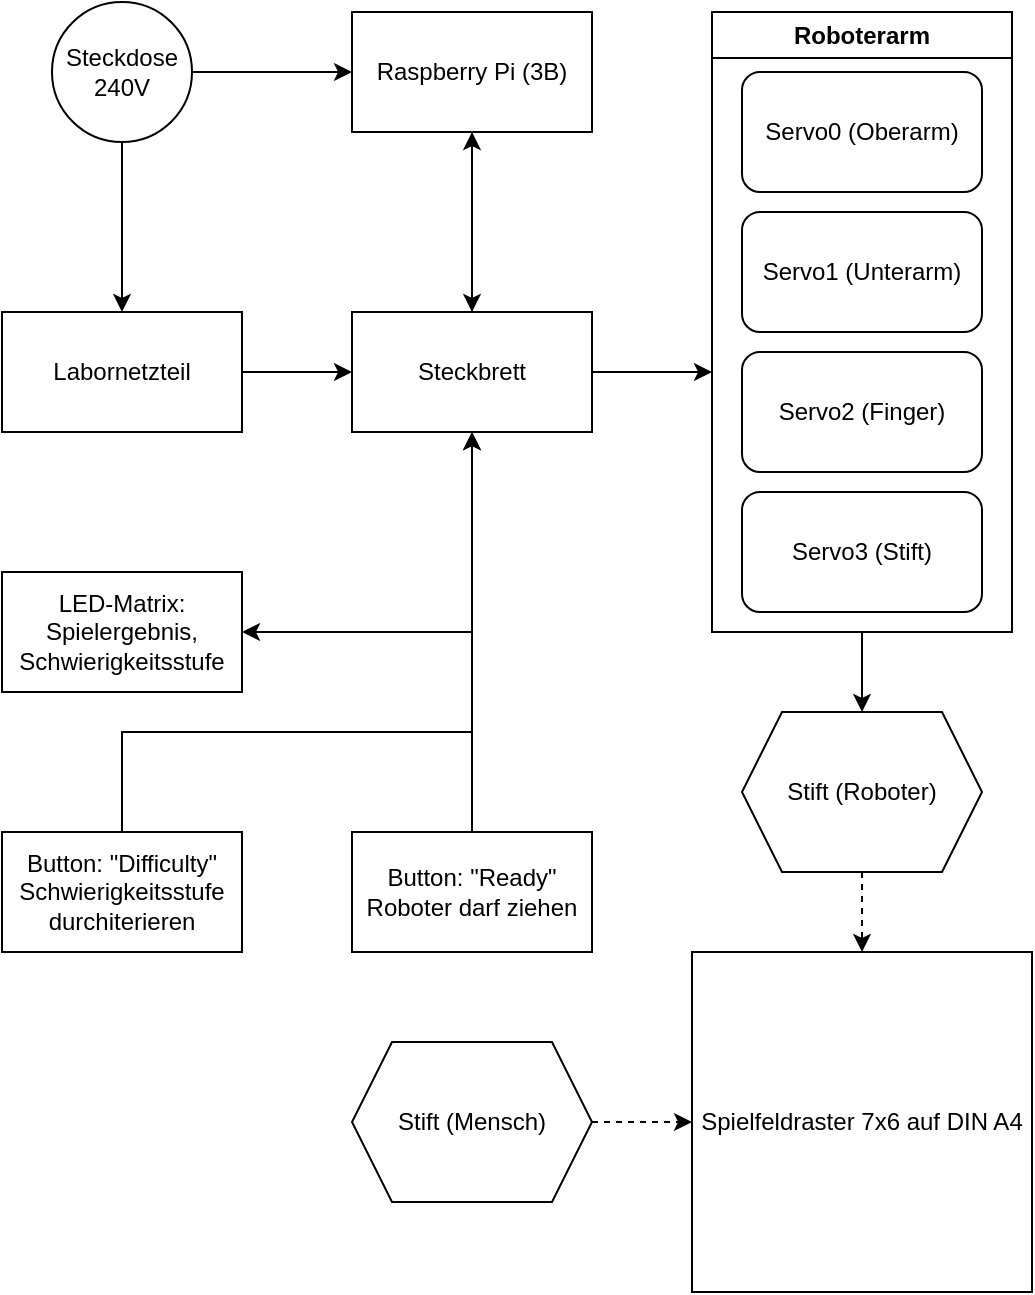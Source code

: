 <mxfile version="20.8.9" type="device"><diagram name="Seite-1" id="0uz6rOkZsURT7vAODoRE"><mxGraphModel dx="1041" dy="593" grid="1" gridSize="10" guides="1" tooltips="1" connect="1" arrows="1" fold="1" page="1" pageScale="1" pageWidth="827" pageHeight="1169" math="0" shadow="0"><root><mxCell id="0"/><mxCell id="1" parent="0"/><mxCell id="Gpm-_Ex5IHiZeEzh6-NQ-23" style="edgeStyle=orthogonalEdgeStyle;rounded=0;orthogonalLoop=1;jettySize=auto;html=1;entryX=0.5;entryY=0;entryDx=0;entryDy=0;" edge="1" parent="1" source="Gpm-_Ex5IHiZeEzh6-NQ-5" target="Gpm-_Ex5IHiZeEzh6-NQ-10"><mxGeometry relative="1" as="geometry"/></mxCell><mxCell id="Gpm-_Ex5IHiZeEzh6-NQ-5" value="Roboterarm" style="swimlane;whiteSpace=wrap;html=1;" vertex="1" parent="1"><mxGeometry x="410" y="260" width="150" height="310" as="geometry"/></mxCell><mxCell id="Gpm-_Ex5IHiZeEzh6-NQ-4" value="Servo0 (Oberarm)" style="rounded=1;whiteSpace=wrap;html=1;" vertex="1" parent="Gpm-_Ex5IHiZeEzh6-NQ-5"><mxGeometry x="15" y="30" width="120" height="60" as="geometry"/></mxCell><mxCell id="Gpm-_Ex5IHiZeEzh6-NQ-6" value="Servo1 (Unterarm)" style="rounded=1;whiteSpace=wrap;html=1;" vertex="1" parent="Gpm-_Ex5IHiZeEzh6-NQ-5"><mxGeometry x="15" y="100" width="120" height="60" as="geometry"/></mxCell><mxCell id="Gpm-_Ex5IHiZeEzh6-NQ-7" value="Servo2 (Finger)" style="rounded=1;whiteSpace=wrap;html=1;" vertex="1" parent="Gpm-_Ex5IHiZeEzh6-NQ-5"><mxGeometry x="15" y="170" width="120" height="60" as="geometry"/></mxCell><mxCell id="Gpm-_Ex5IHiZeEzh6-NQ-8" value="Servo3 (Stift)" style="rounded=1;whiteSpace=wrap;html=1;" vertex="1" parent="Gpm-_Ex5IHiZeEzh6-NQ-5"><mxGeometry x="15" y="240" width="120" height="60" as="geometry"/></mxCell><mxCell id="Gpm-_Ex5IHiZeEzh6-NQ-21" style="edgeStyle=orthogonalEdgeStyle;rounded=0;orthogonalLoop=1;jettySize=auto;html=1;entryX=0.5;entryY=0;entryDx=0;entryDy=0;" edge="1" parent="1" source="Gpm-_Ex5IHiZeEzh6-NQ-9" target="Gpm-_Ex5IHiZeEzh6-NQ-15"><mxGeometry relative="1" as="geometry"/></mxCell><mxCell id="Gpm-_Ex5IHiZeEzh6-NQ-9" value="Raspberry Pi (3B)" style="rounded=0;whiteSpace=wrap;html=1;" vertex="1" parent="1"><mxGeometry x="230" y="260" width="120" height="60" as="geometry"/></mxCell><mxCell id="Gpm-_Ex5IHiZeEzh6-NQ-24" style="edgeStyle=orthogonalEdgeStyle;rounded=0;orthogonalLoop=1;jettySize=auto;html=1;entryX=0.5;entryY=0;entryDx=0;entryDy=0;dashed=1;exitX=0.5;exitY=1;exitDx=0;exitDy=0;" edge="1" parent="1" source="Gpm-_Ex5IHiZeEzh6-NQ-10" target="Gpm-_Ex5IHiZeEzh6-NQ-11"><mxGeometry relative="1" as="geometry"><mxPoint x="484.941" y="700" as="sourcePoint"/></mxGeometry></mxCell><mxCell id="Gpm-_Ex5IHiZeEzh6-NQ-10" value="Stift (Roboter)" style="shape=hexagon;perimeter=hexagonPerimeter2;whiteSpace=wrap;html=1;fixedSize=1;" vertex="1" parent="1"><mxGeometry x="425" y="610" width="120" height="80" as="geometry"/></mxCell><mxCell id="Gpm-_Ex5IHiZeEzh6-NQ-11" value="Spielfeldraster 7x6 auf DIN A4" style="whiteSpace=wrap;html=1;aspect=fixed;" vertex="1" parent="1"><mxGeometry x="400" y="730" width="170" height="170" as="geometry"/></mxCell><mxCell id="Gpm-_Ex5IHiZeEzh6-NQ-28" style="edgeStyle=orthogonalEdgeStyle;rounded=0;orthogonalLoop=1;jettySize=auto;html=1;entryX=0;entryY=0.5;entryDx=0;entryDy=0;dashed=1;" edge="1" parent="1" source="Gpm-_Ex5IHiZeEzh6-NQ-13" target="Gpm-_Ex5IHiZeEzh6-NQ-11"><mxGeometry relative="1" as="geometry"/></mxCell><mxCell id="Gpm-_Ex5IHiZeEzh6-NQ-13" value="Stift (Mensch)" style="shape=hexagon;perimeter=hexagonPerimeter2;whiteSpace=wrap;html=1;fixedSize=1;" vertex="1" parent="1"><mxGeometry x="230" y="775" width="120" height="80" as="geometry"/></mxCell><mxCell id="Gpm-_Ex5IHiZeEzh6-NQ-26" style="edgeStyle=orthogonalEdgeStyle;rounded=0;orthogonalLoop=1;jettySize=auto;html=1;" edge="1" parent="1" source="Gpm-_Ex5IHiZeEzh6-NQ-14" target="Gpm-_Ex5IHiZeEzh6-NQ-15"><mxGeometry relative="1" as="geometry"/></mxCell><mxCell id="Gpm-_Ex5IHiZeEzh6-NQ-14" value="Button: &quot;Ready&quot;&lt;br&gt;Roboter darf ziehen" style="rounded=0;whiteSpace=wrap;html=1;" vertex="1" parent="1"><mxGeometry x="230" y="670" width="120" height="60" as="geometry"/></mxCell><mxCell id="Gpm-_Ex5IHiZeEzh6-NQ-22" style="edgeStyle=orthogonalEdgeStyle;rounded=0;orthogonalLoop=1;jettySize=auto;html=1;" edge="1" parent="1" source="Gpm-_Ex5IHiZeEzh6-NQ-15"><mxGeometry relative="1" as="geometry"><mxPoint x="410.0" y="440" as="targetPoint"/></mxGeometry></mxCell><mxCell id="Gpm-_Ex5IHiZeEzh6-NQ-27" style="edgeStyle=orthogonalEdgeStyle;rounded=0;orthogonalLoop=1;jettySize=auto;html=1;" edge="1" parent="1" source="Gpm-_Ex5IHiZeEzh6-NQ-15" target="Gpm-_Ex5IHiZeEzh6-NQ-9"><mxGeometry relative="1" as="geometry"/></mxCell><mxCell id="Gpm-_Ex5IHiZeEzh6-NQ-30" style="edgeStyle=orthogonalEdgeStyle;rounded=0;orthogonalLoop=1;jettySize=auto;html=1;exitX=0.5;exitY=1;exitDx=0;exitDy=0;entryX=1;entryY=0.5;entryDx=0;entryDy=0;" edge="1" parent="1" source="Gpm-_Ex5IHiZeEzh6-NQ-15" target="Gpm-_Ex5IHiZeEzh6-NQ-29"><mxGeometry relative="1" as="geometry"/></mxCell><mxCell id="Gpm-_Ex5IHiZeEzh6-NQ-15" value="Steckbrett" style="rounded=0;whiteSpace=wrap;html=1;" vertex="1" parent="1"><mxGeometry x="230" y="410" width="120" height="60" as="geometry"/></mxCell><mxCell id="Gpm-_Ex5IHiZeEzh6-NQ-20" style="edgeStyle=orthogonalEdgeStyle;rounded=0;orthogonalLoop=1;jettySize=auto;html=1;entryX=0;entryY=0.5;entryDx=0;entryDy=0;" edge="1" parent="1" source="Gpm-_Ex5IHiZeEzh6-NQ-16" target="Gpm-_Ex5IHiZeEzh6-NQ-15"><mxGeometry relative="1" as="geometry"/></mxCell><mxCell id="Gpm-_Ex5IHiZeEzh6-NQ-16" value="Labornetzteil" style="rounded=0;whiteSpace=wrap;html=1;" vertex="1" parent="1"><mxGeometry x="55" y="410" width="120" height="60" as="geometry"/></mxCell><mxCell id="Gpm-_Ex5IHiZeEzh6-NQ-18" style="edgeStyle=orthogonalEdgeStyle;rounded=0;orthogonalLoop=1;jettySize=auto;html=1;entryX=0;entryY=0.5;entryDx=0;entryDy=0;" edge="1" parent="1" source="Gpm-_Ex5IHiZeEzh6-NQ-17" target="Gpm-_Ex5IHiZeEzh6-NQ-9"><mxGeometry relative="1" as="geometry"/></mxCell><mxCell id="Gpm-_Ex5IHiZeEzh6-NQ-19" style="edgeStyle=orthogonalEdgeStyle;rounded=0;orthogonalLoop=1;jettySize=auto;html=1;" edge="1" parent="1" source="Gpm-_Ex5IHiZeEzh6-NQ-17" target="Gpm-_Ex5IHiZeEzh6-NQ-16"><mxGeometry relative="1" as="geometry"/></mxCell><mxCell id="Gpm-_Ex5IHiZeEzh6-NQ-17" value="Steckdose&lt;br&gt;240V" style="ellipse;whiteSpace=wrap;html=1;aspect=fixed;" vertex="1" parent="1"><mxGeometry x="80" y="255" width="70" height="70" as="geometry"/></mxCell><mxCell id="Gpm-_Ex5IHiZeEzh6-NQ-29" value="LED-Matrix:&lt;br&gt;Spielergebnis,&lt;br&gt;Schwierigkeitsstufe" style="rounded=0;whiteSpace=wrap;html=1;" vertex="1" parent="1"><mxGeometry x="55" y="540" width="120" height="60" as="geometry"/></mxCell><mxCell id="Gpm-_Ex5IHiZeEzh6-NQ-34" style="edgeStyle=orthogonalEdgeStyle;rounded=0;orthogonalLoop=1;jettySize=auto;html=1;entryX=0.5;entryY=1;entryDx=0;entryDy=0;exitX=0.5;exitY=0;exitDx=0;exitDy=0;" edge="1" parent="1" source="Gpm-_Ex5IHiZeEzh6-NQ-31" target="Gpm-_Ex5IHiZeEzh6-NQ-15"><mxGeometry relative="1" as="geometry"><Array as="points"><mxPoint x="115" y="620"/><mxPoint x="290" y="620"/></Array></mxGeometry></mxCell><mxCell id="Gpm-_Ex5IHiZeEzh6-NQ-31" value="Button: &quot;Difficulty&quot;&lt;br&gt;Schwierigkeitsstufe durchiterieren" style="rounded=0;whiteSpace=wrap;html=1;" vertex="1" parent="1"><mxGeometry x="55" y="670" width="120" height="60" as="geometry"/></mxCell></root></mxGraphModel></diagram></mxfile>